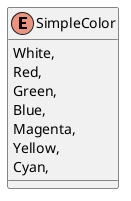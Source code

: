 @startuml
enum SimpleColor {
    White,
    Red,
    Green,
    Blue,
    Magenta,
    Yellow,
    Cyan,
}
@enduml
